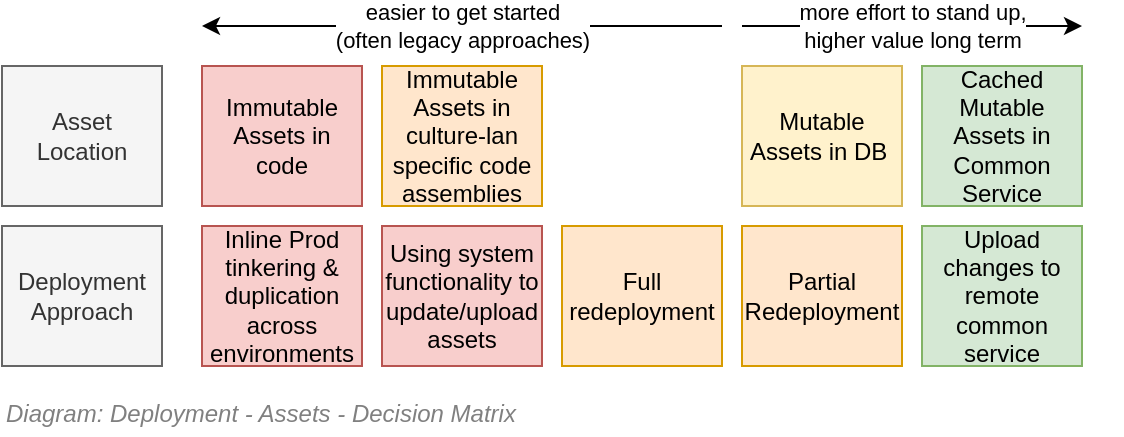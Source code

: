 <mxfile version="17.5.0" type="google"><diagram id="RjDneAqKE4BCG-ScPPwq" name="Deployment/Assets/Title Page"><mxGraphModel grid="1" page="1" gridSize="10" guides="1" tooltips="1" connect="1" arrows="1" fold="1" pageScale="1" pageWidth="827" pageHeight="1169" math="0" shadow="0"><root><mxCell id="0"/><mxCell id="1" parent="0"/><mxCell id="dkP5NtbmF4cQbNzyZhwb-3" value="Mutable Assets in DB&amp;nbsp;" style="rounded=0;whiteSpace=wrap;html=1;fillColor=#fff2cc;strokeColor=#d6b656;" vertex="1" parent="1"><mxGeometry x="490" y="160" width="80" height="70" as="geometry"/></mxCell><mxCell id="dkP5NtbmF4cQbNzyZhwb-16" value="Deployment&lt;br&gt;Approach" style="rounded=0;whiteSpace=wrap;html=1;fillColor=#f5f5f5;fontColor=#333333;strokeColor=#666666;" vertex="1" parent="1"><mxGeometry x="120" y="240" width="80" height="70" as="geometry"/></mxCell><mxCell id="dkP5NtbmF4cQbNzyZhwb-17" value="Using system functionality to update/upload assets" style="rounded=0;whiteSpace=wrap;html=1;fillColor=#f8cecc;strokeColor=#b85450;" vertex="1" parent="1"><mxGeometry x="310" y="240" width="80" height="70" as="geometry"/></mxCell><mxCell id="dkP5NtbmF4cQbNzyZhwb-18" value="Full redeployment" style="rounded=0;whiteSpace=wrap;html=1;fillColor=#ffe6cc;strokeColor=#d79b00;" vertex="1" parent="1"><mxGeometry x="400" y="240" width="80" height="70" as="geometry"/></mxCell><mxCell id="dkP5NtbmF4cQbNzyZhwb-22" value="&lt;font style=&quot;font-size: 12px&quot;&gt;Diagram: Deployment - Assets - Decision Matrix&lt;/font&gt;" style="text;strokeColor=none;fillColor=none;html=1;fontSize=24;fontStyle=2;verticalAlign=middle;align=left;shadow=0;glass=0;comic=0;opacity=30;fontColor=#808080;" vertex="1" parent="1"><mxGeometry x="120" y="320" width="560" height="20" as="geometry"/></mxCell><mxCell id="dkP5NtbmF4cQbNzyZhwb-25" value="more effort to stand up, &lt;br&gt;higher value long term" style="endArrow=classic;html=1;rounded=0;" edge="1" parent="1"><mxGeometry width="50" height="50" relative="1" as="geometry"><mxPoint x="490" y="140" as="sourcePoint"/><mxPoint x="660" y="140" as="targetPoint"/></mxGeometry></mxCell><mxCell id="dkP5NtbmF4cQbNzyZhwb-26" value="easier to get started&lt;br&gt;(often legacy approaches)" style="endArrow=classic;html=1;rounded=0;" edge="1" parent="1"><mxGeometry width="50" height="50" relative="1" as="geometry"><mxPoint x="480" y="140" as="sourcePoint"/><mxPoint x="220" y="140" as="targetPoint"/></mxGeometry></mxCell><mxCell id="dkP5NtbmF4cQbNzyZhwb-27" value="Asset Location" style="rounded=0;whiteSpace=wrap;html=1;fillColor=#f5f5f5;fontColor=#333333;strokeColor=#666666;" vertex="1" parent="1"><mxGeometry x="120" y="160" width="80" height="70" as="geometry"/></mxCell><mxCell id="dkP5NtbmF4cQbNzyZhwb-28" value="Immutable Assets in code" style="rounded=0;whiteSpace=wrap;html=1;fillColor=#f8cecc;strokeColor=#b85450;" vertex="1" parent="1"><mxGeometry x="220" y="160" width="80" height="70" as="geometry"/></mxCell><mxCell id="dkP5NtbmF4cQbNzyZhwb-29" value="Immutable Assets in culture-lan specific code assemblies" style="rounded=0;whiteSpace=wrap;html=1;fillColor=#ffe6cc;strokeColor=#d79b00;" vertex="1" parent="1"><mxGeometry x="310" y="160" width="80" height="70" as="geometry"/></mxCell><mxCell id="dkP5NtbmF4cQbNzyZhwb-30" value="Cached Mutable Assets in Common Service" style="rounded=0;whiteSpace=wrap;html=1;fillColor=#d5e8d4;strokeColor=#82b366;" vertex="1" parent="1"><mxGeometry x="580" y="160" width="80" height="70" as="geometry"/></mxCell><mxCell id="dkP5NtbmF4cQbNzyZhwb-33" value="Inline Prod tinkering &amp;amp; duplication across environments" style="rounded=0;whiteSpace=wrap;html=1;fillColor=#f8cecc;strokeColor=#b85450;" vertex="1" parent="1"><mxGeometry x="220" y="240" width="80" height="70" as="geometry"/></mxCell><mxCell id="dkP5NtbmF4cQbNzyZhwb-34" value="Partial Redeployment" style="rounded=0;whiteSpace=wrap;html=1;fillColor=#ffe6cc;strokeColor=#d79b00;" vertex="1" parent="1"><mxGeometry x="490" y="240" width="80" height="70" as="geometry"/></mxCell><mxCell id="dkP5NtbmF4cQbNzyZhwb-35" value="Upload changes to remote&lt;br&gt;common service" style="rounded=0;whiteSpace=wrap;html=1;fillColor=#d5e8d4;strokeColor=#82b366;" vertex="1" parent="1"><mxGeometry x="580" y="240" width="80" height="70" as="geometry"/></mxCell></root></mxGraphModel></diagram></mxfile>